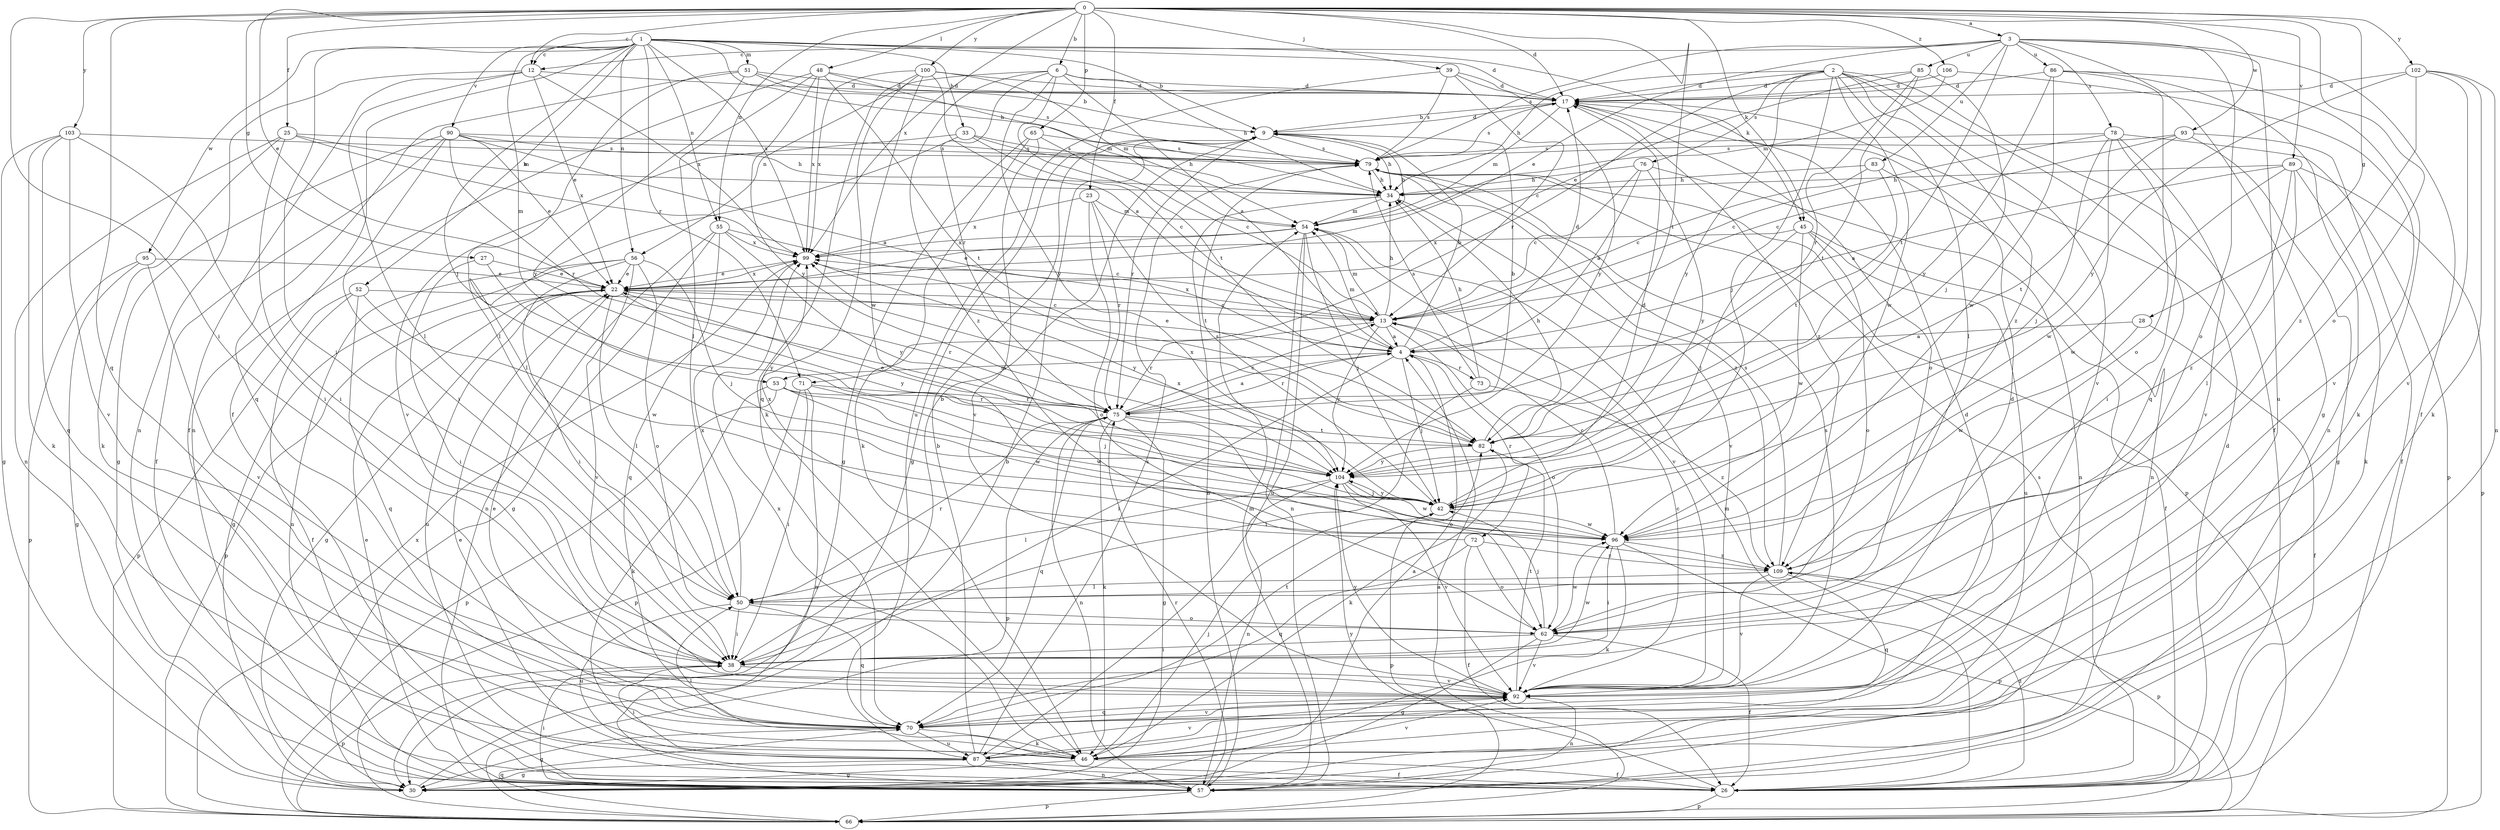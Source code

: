 strict digraph  {
0;
1;
2;
3;
4;
6;
9;
12;
13;
17;
22;
23;
25;
26;
27;
28;
30;
33;
34;
38;
39;
42;
45;
46;
48;
50;
51;
52;
53;
54;
55;
56;
57;
62;
65;
66;
70;
71;
72;
73;
75;
76;
78;
79;
82;
83;
85;
86;
87;
89;
90;
92;
93;
95;
96;
99;
100;
102;
103;
104;
106;
109;
0 -> 3  [label=a];
0 -> 6  [label=b];
0 -> 12  [label=c];
0 -> 17  [label=d];
0 -> 22  [label=e];
0 -> 23  [label=f];
0 -> 25  [label=f];
0 -> 27  [label=g];
0 -> 28  [label=g];
0 -> 38  [label=i];
0 -> 39  [label=j];
0 -> 45  [label=k];
0 -> 48  [label=l];
0 -> 55  [label=n];
0 -> 62  [label=o];
0 -> 65  [label=p];
0 -> 70  [label=q];
0 -> 82  [label=t];
0 -> 89  [label=v];
0 -> 93  [label=w];
0 -> 99  [label=x];
0 -> 100  [label=y];
0 -> 102  [label=y];
0 -> 103  [label=y];
0 -> 106  [label=z];
1 -> 9  [label=b];
1 -> 12  [label=c];
1 -> 17  [label=d];
1 -> 26  [label=f];
1 -> 33  [label=h];
1 -> 34  [label=h];
1 -> 38  [label=i];
1 -> 42  [label=j];
1 -> 45  [label=k];
1 -> 51  [label=m];
1 -> 52  [label=m];
1 -> 53  [label=m];
1 -> 55  [label=n];
1 -> 56  [label=n];
1 -> 71  [label=r];
1 -> 90  [label=v];
1 -> 95  [label=w];
1 -> 99  [label=x];
2 -> 17  [label=d];
2 -> 26  [label=f];
2 -> 34  [label=h];
2 -> 42  [label=j];
2 -> 50  [label=l];
2 -> 70  [label=q];
2 -> 71  [label=r];
2 -> 76  [label=s];
2 -> 92  [label=v];
2 -> 96  [label=w];
2 -> 104  [label=y];
2 -> 109  [label=z];
3 -> 12  [label=c];
3 -> 22  [label=e];
3 -> 26  [label=f];
3 -> 30  [label=g];
3 -> 62  [label=o];
3 -> 78  [label=s];
3 -> 79  [label=s];
3 -> 82  [label=t];
3 -> 83  [label=u];
3 -> 85  [label=u];
3 -> 86  [label=u];
3 -> 87  [label=u];
4 -> 9  [label=b];
4 -> 17  [label=d];
4 -> 22  [label=e];
4 -> 38  [label=i];
4 -> 42  [label=j];
4 -> 53  [label=m];
4 -> 54  [label=m];
4 -> 72  [label=r];
4 -> 73  [label=r];
4 -> 75  [label=r];
6 -> 4  [label=a];
6 -> 17  [label=d];
6 -> 34  [label=h];
6 -> 56  [label=n];
6 -> 75  [label=r];
6 -> 82  [label=t];
6 -> 104  [label=y];
6 -> 109  [label=z];
9 -> 17  [label=d];
9 -> 30  [label=g];
9 -> 34  [label=h];
9 -> 75  [label=r];
9 -> 79  [label=s];
12 -> 17  [label=d];
12 -> 22  [label=e];
12 -> 26  [label=f];
12 -> 50  [label=l];
12 -> 57  [label=n];
12 -> 99  [label=x];
13 -> 4  [label=a];
13 -> 34  [label=h];
13 -> 54  [label=m];
13 -> 62  [label=o];
13 -> 75  [label=r];
13 -> 99  [label=x];
13 -> 104  [label=y];
17 -> 9  [label=b];
17 -> 54  [label=m];
17 -> 62  [label=o];
17 -> 79  [label=s];
17 -> 109  [label=z];
22 -> 13  [label=c];
22 -> 30  [label=g];
22 -> 50  [label=l];
22 -> 66  [label=p];
22 -> 75  [label=r];
22 -> 87  [label=u];
22 -> 99  [label=x];
22 -> 104  [label=y];
23 -> 54  [label=m];
23 -> 62  [label=o];
23 -> 75  [label=r];
23 -> 82  [label=t];
23 -> 99  [label=x];
25 -> 34  [label=h];
25 -> 38  [label=i];
25 -> 46  [label=k];
25 -> 57  [label=n];
25 -> 79  [label=s];
25 -> 99  [label=x];
26 -> 17  [label=d];
26 -> 22  [label=e];
26 -> 54  [label=m];
26 -> 66  [label=p];
26 -> 79  [label=s];
26 -> 104  [label=y];
26 -> 109  [label=z];
27 -> 22  [label=e];
27 -> 38  [label=i];
27 -> 104  [label=y];
28 -> 4  [label=a];
28 -> 26  [label=f];
28 -> 96  [label=w];
30 -> 4  [label=a];
30 -> 9  [label=b];
33 -> 13  [label=c];
33 -> 34  [label=h];
33 -> 50  [label=l];
33 -> 79  [label=s];
33 -> 92  [label=v];
34 -> 54  [label=m];
34 -> 57  [label=n];
34 -> 92  [label=v];
38 -> 9  [label=b];
38 -> 66  [label=p];
38 -> 92  [label=v];
38 -> 96  [label=w];
39 -> 13  [label=c];
39 -> 17  [label=d];
39 -> 79  [label=s];
39 -> 87  [label=u];
39 -> 104  [label=y];
42 -> 17  [label=d];
42 -> 66  [label=p];
42 -> 79  [label=s];
42 -> 96  [label=w];
42 -> 99  [label=x];
42 -> 104  [label=y];
45 -> 26  [label=f];
45 -> 42  [label=j];
45 -> 62  [label=o];
45 -> 87  [label=u];
45 -> 96  [label=w];
45 -> 99  [label=x];
46 -> 26  [label=f];
46 -> 30  [label=g];
46 -> 42  [label=j];
46 -> 50  [label=l];
46 -> 92  [label=v];
46 -> 99  [label=x];
48 -> 17  [label=d];
48 -> 50  [label=l];
48 -> 54  [label=m];
48 -> 57  [label=n];
48 -> 82  [label=t];
48 -> 99  [label=x];
48 -> 104  [label=y];
50 -> 38  [label=i];
50 -> 62  [label=o];
50 -> 70  [label=q];
50 -> 75  [label=r];
50 -> 87  [label=u];
50 -> 99  [label=x];
51 -> 9  [label=b];
51 -> 17  [label=d];
51 -> 50  [label=l];
51 -> 70  [label=q];
51 -> 79  [label=s];
51 -> 104  [label=y];
52 -> 13  [label=c];
52 -> 26  [label=f];
52 -> 66  [label=p];
52 -> 70  [label=q];
52 -> 96  [label=w];
53 -> 42  [label=j];
53 -> 46  [label=k];
53 -> 66  [label=p];
53 -> 75  [label=r];
53 -> 96  [label=w];
54 -> 9  [label=b];
54 -> 22  [label=e];
54 -> 42  [label=j];
54 -> 57  [label=n];
54 -> 87  [label=u];
54 -> 92  [label=v];
54 -> 99  [label=x];
55 -> 13  [label=c];
55 -> 30  [label=g];
55 -> 57  [label=n];
55 -> 70  [label=q];
55 -> 99  [label=x];
55 -> 104  [label=y];
56 -> 22  [label=e];
56 -> 30  [label=g];
56 -> 38  [label=i];
56 -> 42  [label=j];
56 -> 57  [label=n];
56 -> 62  [label=o];
56 -> 92  [label=v];
57 -> 22  [label=e];
57 -> 38  [label=i];
57 -> 54  [label=m];
57 -> 66  [label=p];
57 -> 75  [label=r];
62 -> 26  [label=f];
62 -> 30  [label=g];
62 -> 38  [label=i];
62 -> 42  [label=j];
62 -> 92  [label=v];
62 -> 96  [label=w];
65 -> 13  [label=c];
65 -> 30  [label=g];
65 -> 46  [label=k];
65 -> 79  [label=s];
65 -> 92  [label=v];
66 -> 4  [label=a];
66 -> 70  [label=q];
66 -> 99  [label=x];
70 -> 17  [label=d];
70 -> 22  [label=e];
70 -> 30  [label=g];
70 -> 46  [label=k];
70 -> 82  [label=t];
70 -> 87  [label=u];
70 -> 92  [label=v];
71 -> 38  [label=i];
71 -> 57  [label=n];
71 -> 66  [label=p];
71 -> 75  [label=r];
71 -> 96  [label=w];
72 -> 26  [label=f];
72 -> 62  [label=o];
72 -> 70  [label=q];
72 -> 99  [label=x];
72 -> 109  [label=z];
73 -> 34  [label=h];
73 -> 38  [label=i];
73 -> 79  [label=s];
73 -> 109  [label=z];
75 -> 4  [label=a];
75 -> 9  [label=b];
75 -> 13  [label=c];
75 -> 30  [label=g];
75 -> 46  [label=k];
75 -> 57  [label=n];
75 -> 62  [label=o];
75 -> 66  [label=p];
75 -> 70  [label=q];
75 -> 82  [label=t];
76 -> 4  [label=a];
76 -> 13  [label=c];
76 -> 34  [label=h];
76 -> 57  [label=n];
76 -> 104  [label=y];
78 -> 13  [label=c];
78 -> 38  [label=i];
78 -> 42  [label=j];
78 -> 66  [label=p];
78 -> 79  [label=s];
78 -> 92  [label=v];
78 -> 96  [label=w];
79 -> 34  [label=h];
79 -> 66  [label=p];
79 -> 109  [label=z];
82 -> 22  [label=e];
82 -> 34  [label=h];
82 -> 46  [label=k];
82 -> 99  [label=x];
82 -> 104  [label=y];
83 -> 13  [label=c];
83 -> 34  [label=h];
83 -> 57  [label=n];
83 -> 82  [label=t];
85 -> 17  [label=d];
85 -> 22  [label=e];
85 -> 42  [label=j];
85 -> 75  [label=r];
85 -> 82  [label=t];
86 -> 17  [label=d];
86 -> 46  [label=k];
86 -> 57  [label=n];
86 -> 62  [label=o];
86 -> 96  [label=w];
86 -> 104  [label=y];
87 -> 9  [label=b];
87 -> 26  [label=f];
87 -> 30  [label=g];
87 -> 38  [label=i];
87 -> 57  [label=n];
87 -> 79  [label=s];
87 -> 92  [label=v];
89 -> 4  [label=a];
89 -> 34  [label=h];
89 -> 46  [label=k];
89 -> 50  [label=l];
89 -> 66  [label=p];
89 -> 96  [label=w];
89 -> 109  [label=z];
90 -> 4  [label=a];
90 -> 22  [label=e];
90 -> 26  [label=f];
90 -> 30  [label=g];
90 -> 34  [label=h];
90 -> 38  [label=i];
90 -> 75  [label=r];
90 -> 79  [label=s];
92 -> 13  [label=c];
92 -> 17  [label=d];
92 -> 57  [label=n];
92 -> 70  [label=q];
92 -> 79  [label=s];
92 -> 82  [label=t];
92 -> 104  [label=y];
93 -> 13  [label=c];
93 -> 26  [label=f];
93 -> 30  [label=g];
93 -> 79  [label=s];
93 -> 82  [label=t];
95 -> 22  [label=e];
95 -> 30  [label=g];
95 -> 66  [label=p];
95 -> 92  [label=v];
96 -> 13  [label=c];
96 -> 38  [label=i];
96 -> 46  [label=k];
96 -> 66  [label=p];
96 -> 109  [label=z];
99 -> 22  [label=e];
99 -> 104  [label=y];
100 -> 4  [label=a];
100 -> 17  [label=d];
100 -> 46  [label=k];
100 -> 54  [label=m];
100 -> 70  [label=q];
100 -> 96  [label=w];
100 -> 99  [label=x];
102 -> 17  [label=d];
102 -> 46  [label=k];
102 -> 57  [label=n];
102 -> 92  [label=v];
102 -> 104  [label=y];
102 -> 109  [label=z];
103 -> 30  [label=g];
103 -> 38  [label=i];
103 -> 46  [label=k];
103 -> 70  [label=q];
103 -> 79  [label=s];
103 -> 92  [label=v];
104 -> 42  [label=j];
104 -> 50  [label=l];
104 -> 57  [label=n];
104 -> 92  [label=v];
104 -> 96  [label=w];
106 -> 17  [label=d];
106 -> 54  [label=m];
106 -> 92  [label=v];
109 -> 50  [label=l];
109 -> 66  [label=p];
109 -> 70  [label=q];
109 -> 79  [label=s];
109 -> 92  [label=v];
}
